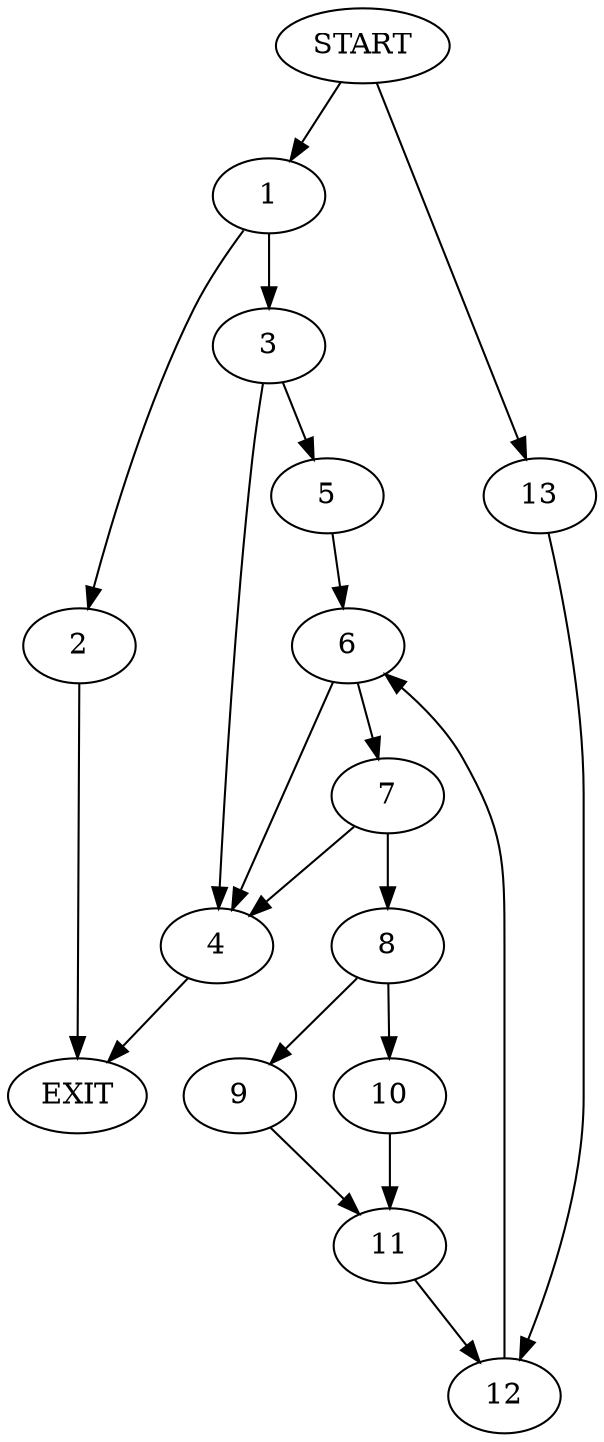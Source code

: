 digraph {
0 [label="START"]
14 [label="EXIT"]
0 -> 1
1 -> 2
1 -> 3
3 -> 4
3 -> 5
2 -> 14
5 -> 6
4 -> 14
6 -> 4
6 -> 7
7 -> 4
7 -> 8
8 -> 9
8 -> 10
9 -> 11
10 -> 11
11 -> 12
12 -> 6
0 -> 13
13 -> 12
}
